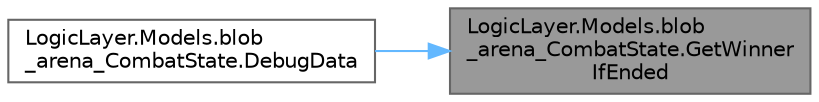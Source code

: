 digraph "LogicLayer.Models.blob_arena_CombatState.GetWinnerIfEnded"
{
 // LATEX_PDF_SIZE
  bgcolor="transparent";
  edge [fontname=Helvetica,fontsize=10,labelfontname=Helvetica,labelfontsize=10];
  node [fontname=Helvetica,fontsize=10,shape=box,height=0.2,width=0.4];
  rankdir="RL";
  Node1 [id="Node000001",label="LogicLayer.Models.blob\l_arena_CombatState.GetWinner\lIfEnded",height=0.2,width=0.4,color="gray40", fillcolor="grey60", style="filled", fontcolor="black",tooltip="Determines if the combat phase has ended and retrieves the winner's identifier if available."];
  Node1 -> Node2 [id="edge1_Node000001_Node000002",dir="back",color="steelblue1",style="solid",tooltip=" "];
  Node2 [id="Node000002",label="LogicLayer.Models.blob\l_arena_CombatState.DebugData",height=0.2,width=0.4,color="grey40", fillcolor="white", style="filled",URL="$class_logic_layer_1_1_models_1_1blob__arena___combat_state.html#a7ce9b3a7df20fea6cfed37cb4a5361f0",tooltip="Function to return a string of debug data based on the class. Nice way to compile everything together..."];
}
